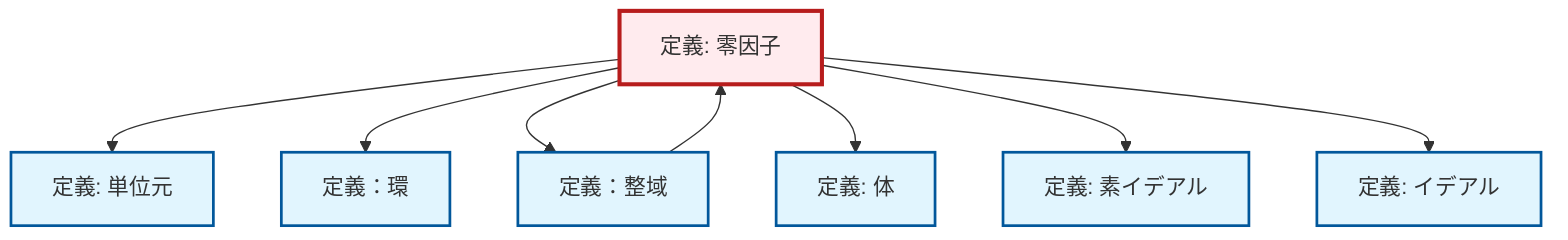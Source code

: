 graph TD
    classDef definition fill:#e1f5fe,stroke:#01579b,stroke-width:2px
    classDef theorem fill:#f3e5f5,stroke:#4a148c,stroke-width:2px
    classDef axiom fill:#fff3e0,stroke:#e65100,stroke-width:2px
    classDef example fill:#e8f5e9,stroke:#1b5e20,stroke-width:2px
    classDef current fill:#ffebee,stroke:#b71c1c,stroke-width:3px
    def-zero-divisor["定義: 零因子"]:::definition
    def-ring["定義：環"]:::definition
    def-field["定義: 体"]:::definition
    def-integral-domain["定義：整域"]:::definition
    def-prime-ideal["定義: 素イデアル"]:::definition
    def-ideal["定義: イデアル"]:::definition
    def-identity-element["定義: 単位元"]:::definition
    def-zero-divisor --> def-identity-element
    def-zero-divisor --> def-ring
    def-zero-divisor --> def-integral-domain
    def-integral-domain --> def-zero-divisor
    def-zero-divisor --> def-field
    def-zero-divisor --> def-prime-ideal
    def-zero-divisor --> def-ideal
    class def-zero-divisor current